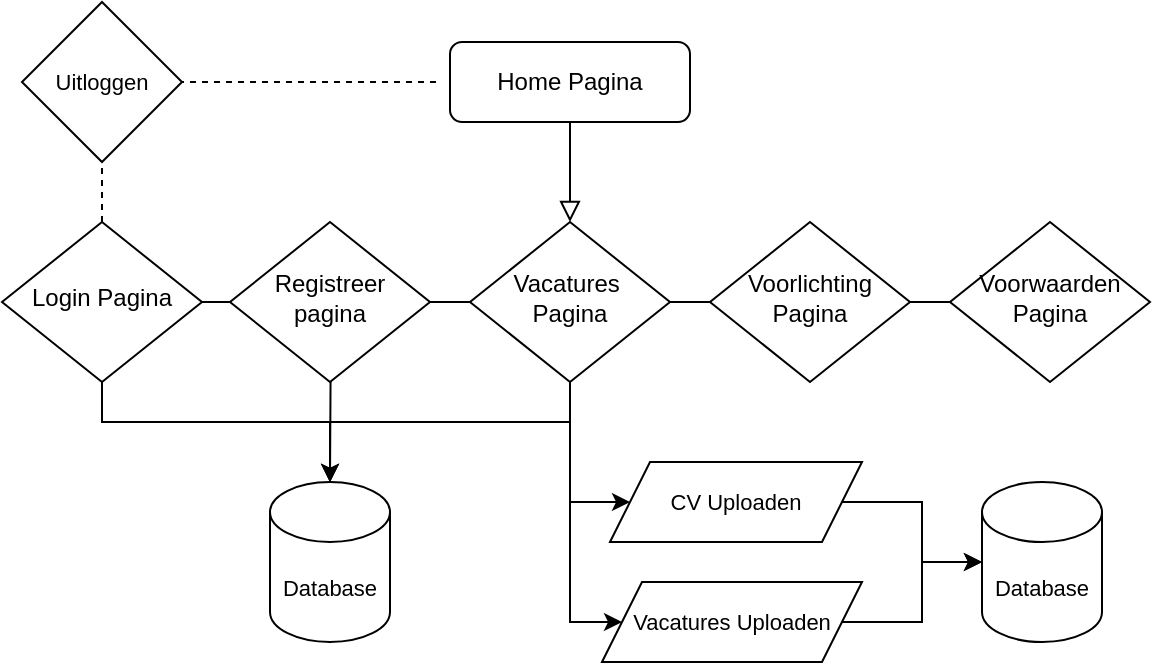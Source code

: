 <mxfile version="20.7.4" type="github">
  <diagram id="C5RBs43oDa-KdzZeNtuy" name="Page-1">
    <mxGraphModel dx="1035" dy="569" grid="1" gridSize="10" guides="1" tooltips="1" connect="1" arrows="1" fold="1" page="1" pageScale="1" pageWidth="827" pageHeight="1169" math="0" shadow="0">
      <root>
        <mxCell id="WIyWlLk6GJQsqaUBKTNV-0" />
        <mxCell id="WIyWlLk6GJQsqaUBKTNV-1" parent="WIyWlLk6GJQsqaUBKTNV-0" />
        <mxCell id="WPHLh1z_jvQM3cj95jZi-15" value="" style="rounded=0;html=1;jettySize=auto;orthogonalLoop=1;fontSize=11;endArrow=block;endFill=0;endSize=8;strokeWidth=1;shadow=0;labelBackgroundColor=none;edgeStyle=orthogonalEdgeStyle;" edge="1" parent="WIyWlLk6GJQsqaUBKTNV-1" source="WPHLh1z_jvQM3cj95jZi-16" target="WPHLh1z_jvQM3cj95jZi-17">
          <mxGeometry relative="1" as="geometry" />
        </mxCell>
        <mxCell id="WPHLh1z_jvQM3cj95jZi-16" value="Home Pagina" style="rounded=1;whiteSpace=wrap;html=1;fontSize=12;glass=0;strokeWidth=1;shadow=0;" vertex="1" parent="WIyWlLk6GJQsqaUBKTNV-1">
          <mxGeometry x="354" y="50" width="120" height="40" as="geometry" />
        </mxCell>
        <mxCell id="WPHLh1z_jvQM3cj95jZi-36" style="edgeStyle=orthogonalEdgeStyle;rounded=0;orthogonalLoop=1;jettySize=auto;html=1;entryX=0.5;entryY=0;entryDx=0;entryDy=0;fontSize=11;" edge="1" parent="WIyWlLk6GJQsqaUBKTNV-1" source="WPHLh1z_jvQM3cj95jZi-17">
          <mxGeometry relative="1" as="geometry">
            <mxPoint x="294.0" y="270" as="targetPoint" />
          </mxGeometry>
        </mxCell>
        <mxCell id="WPHLh1z_jvQM3cj95jZi-38" style="edgeStyle=orthogonalEdgeStyle;rounded=0;orthogonalLoop=1;jettySize=auto;html=1;entryX=0.5;entryY=0;entryDx=0;entryDy=0;fontSize=11;" edge="1" parent="WIyWlLk6GJQsqaUBKTNV-1" source="WPHLh1z_jvQM3cj95jZi-17">
          <mxGeometry relative="1" as="geometry">
            <mxPoint x="294.0" y="270" as="targetPoint" />
            <Array as="points">
              <mxPoint x="414" y="240" />
              <mxPoint x="294" y="240" />
            </Array>
          </mxGeometry>
        </mxCell>
        <mxCell id="WPHLh1z_jvQM3cj95jZi-60" value="" style="edgeStyle=orthogonalEdgeStyle;rounded=0;orthogonalLoop=1;jettySize=auto;html=1;fontSize=11;entryX=0;entryY=0.5;entryDx=0;entryDy=0;" edge="1" parent="WIyWlLk6GJQsqaUBKTNV-1" source="WPHLh1z_jvQM3cj95jZi-17" target="WPHLh1z_jvQM3cj95jZi-47">
          <mxGeometry relative="1" as="geometry">
            <Array as="points">
              <mxPoint x="414" y="340" />
            </Array>
          </mxGeometry>
        </mxCell>
        <mxCell id="WPHLh1z_jvQM3cj95jZi-61" style="edgeStyle=orthogonalEdgeStyle;rounded=0;orthogonalLoop=1;jettySize=auto;html=1;entryX=0;entryY=0.5;entryDx=0;entryDy=0;fontSize=11;" edge="1" parent="WIyWlLk6GJQsqaUBKTNV-1" source="WPHLh1z_jvQM3cj95jZi-17" target="WPHLh1z_jvQM3cj95jZi-48">
          <mxGeometry relative="1" as="geometry">
            <Array as="points">
              <mxPoint x="414" y="280" />
            </Array>
          </mxGeometry>
        </mxCell>
        <mxCell id="WPHLh1z_jvQM3cj95jZi-17" value="Vacatures&amp;nbsp;&lt;br style=&quot;border-color: var(--border-color);&quot;&gt;Pagina" style="rhombus;whiteSpace=wrap;html=1;shadow=0;fontFamily=Helvetica;fontSize=12;align=center;strokeWidth=1;spacing=6;spacingTop=-4;" vertex="1" parent="WIyWlLk6GJQsqaUBKTNV-1">
          <mxGeometry x="364" y="140" width="100" height="80" as="geometry" />
        </mxCell>
        <mxCell id="WPHLh1z_jvQM3cj95jZi-18" value="Voorlichting&lt;br&gt;Pagina" style="rhombus;whiteSpace=wrap;html=1;shadow=0;fontFamily=Helvetica;fontSize=12;align=center;strokeWidth=1;spacing=6;spacingTop=-4;" vertex="1" parent="WIyWlLk6GJQsqaUBKTNV-1">
          <mxGeometry x="484" y="140" width="100" height="80" as="geometry" />
        </mxCell>
        <mxCell id="WPHLh1z_jvQM3cj95jZi-19" value="Registreer pagina" style="rhombus;whiteSpace=wrap;html=1;shadow=0;fontFamily=Helvetica;fontSize=12;align=center;strokeWidth=1;spacing=6;spacingTop=-4;" vertex="1" parent="WIyWlLk6GJQsqaUBKTNV-1">
          <mxGeometry x="244" y="140" width="100" height="80" as="geometry" />
        </mxCell>
        <mxCell id="WPHLh1z_jvQM3cj95jZi-20" value="" style="endArrow=none;html=1;rounded=0;exitX=1;exitY=0.5;exitDx=0;exitDy=0;" edge="1" parent="WIyWlLk6GJQsqaUBKTNV-1" source="WPHLh1z_jvQM3cj95jZi-17">
          <mxGeometry width="50" height="50" relative="1" as="geometry">
            <mxPoint x="584" y="260" as="sourcePoint" />
            <mxPoint x="484" y="180" as="targetPoint" />
          </mxGeometry>
        </mxCell>
        <mxCell id="WPHLh1z_jvQM3cj95jZi-21" value="" style="endArrow=none;html=1;rounded=0;entryX=0;entryY=0.5;entryDx=0;entryDy=0;exitX=1;exitY=0.5;exitDx=0;exitDy=0;" edge="1" parent="WIyWlLk6GJQsqaUBKTNV-1" source="WPHLh1z_jvQM3cj95jZi-19" target="WPHLh1z_jvQM3cj95jZi-17">
          <mxGeometry width="50" height="50" relative="1" as="geometry">
            <mxPoint x="314" y="230" as="sourcePoint" />
            <mxPoint x="364" y="180" as="targetPoint" />
          </mxGeometry>
        </mxCell>
        <mxCell id="WPHLh1z_jvQM3cj95jZi-37" style="edgeStyle=orthogonalEdgeStyle;rounded=0;orthogonalLoop=1;jettySize=auto;html=1;entryX=0.5;entryY=0;entryDx=0;entryDy=0;fontSize=11;" edge="1" parent="WIyWlLk6GJQsqaUBKTNV-1" source="WPHLh1z_jvQM3cj95jZi-22">
          <mxGeometry relative="1" as="geometry">
            <mxPoint x="294.0" y="270" as="targetPoint" />
            <Array as="points">
              <mxPoint x="180" y="240" />
              <mxPoint x="294" y="240" />
            </Array>
          </mxGeometry>
        </mxCell>
        <mxCell id="WPHLh1z_jvQM3cj95jZi-22" value="Login Pagina" style="rhombus;whiteSpace=wrap;html=1;shadow=0;fontFamily=Helvetica;fontSize=12;align=center;strokeWidth=1;spacing=6;spacingTop=-4;" vertex="1" parent="WIyWlLk6GJQsqaUBKTNV-1">
          <mxGeometry x="130" y="140" width="100" height="80" as="geometry" />
        </mxCell>
        <mxCell id="WPHLh1z_jvQM3cj95jZi-23" value="" style="endArrow=none;html=1;rounded=0;entryX=0;entryY=0.5;entryDx=0;entryDy=0;exitX=1;exitY=0.5;exitDx=0;exitDy=0;" edge="1" parent="WIyWlLk6GJQsqaUBKTNV-1" source="WPHLh1z_jvQM3cj95jZi-22" target="WPHLh1z_jvQM3cj95jZi-19">
          <mxGeometry width="50" height="50" relative="1" as="geometry">
            <mxPoint x="677.5" y="230" as="sourcePoint" />
            <mxPoint x="727.5" y="180" as="targetPoint" />
          </mxGeometry>
        </mxCell>
        <mxCell id="WPHLh1z_jvQM3cj95jZi-24" value="Voorwaarden&lt;br&gt;Pagina&lt;br&gt;" style="rhombus;whiteSpace=wrap;html=1;shadow=0;fontFamily=Helvetica;fontSize=12;align=center;strokeWidth=1;spacing=6;spacingTop=-4;" vertex="1" parent="WIyWlLk6GJQsqaUBKTNV-1">
          <mxGeometry x="604" y="140" width="100" height="80" as="geometry" />
        </mxCell>
        <mxCell id="WPHLh1z_jvQM3cj95jZi-25" value="" style="endArrow=none;html=1;rounded=0;exitX=1;exitY=0.5;exitDx=0;exitDy=0;" edge="1" parent="WIyWlLk6GJQsqaUBKTNV-1">
          <mxGeometry width="50" height="50" relative="1" as="geometry">
            <mxPoint x="584" y="180" as="sourcePoint" />
            <mxPoint x="604" y="180" as="targetPoint" />
          </mxGeometry>
        </mxCell>
        <mxCell id="WPHLh1z_jvQM3cj95jZi-40" value="Database" style="shape=cylinder3;whiteSpace=wrap;html=1;boundedLbl=1;backgroundOutline=1;size=15;fontSize=11;" vertex="1" parent="WIyWlLk6GJQsqaUBKTNV-1">
          <mxGeometry x="264" y="270" width="60" height="80" as="geometry" />
        </mxCell>
        <mxCell id="WPHLh1z_jvQM3cj95jZi-41" value="" style="endArrow=none;dashed=1;html=1;rounded=0;fontSize=11;exitX=0.5;exitY=0;exitDx=0;exitDy=0;" edge="1" parent="WIyWlLk6GJQsqaUBKTNV-1" source="WPHLh1z_jvQM3cj95jZi-22">
          <mxGeometry width="50" height="50" relative="1" as="geometry">
            <mxPoint x="304" y="110" as="sourcePoint" />
            <mxPoint x="350" y="70" as="targetPoint" />
            <Array as="points">
              <mxPoint x="180" y="70" />
            </Array>
          </mxGeometry>
        </mxCell>
        <mxCell id="WPHLh1z_jvQM3cj95jZi-43" value="Uitloggen" style="rhombus;whiteSpace=wrap;html=1;fontSize=11;" vertex="1" parent="WIyWlLk6GJQsqaUBKTNV-1">
          <mxGeometry x="140" y="30" width="80" height="80" as="geometry" />
        </mxCell>
        <mxCell id="WPHLh1z_jvQM3cj95jZi-73" style="edgeStyle=orthogonalEdgeStyle;rounded=0;orthogonalLoop=1;jettySize=auto;html=1;entryX=0;entryY=0.5;entryDx=0;entryDy=0;entryPerimeter=0;fontSize=11;" edge="1" parent="WIyWlLk6GJQsqaUBKTNV-1" source="WPHLh1z_jvQM3cj95jZi-47" target="WPHLh1z_jvQM3cj95jZi-70">
          <mxGeometry relative="1" as="geometry" />
        </mxCell>
        <mxCell id="WPHLh1z_jvQM3cj95jZi-47" value="Vacatures Uploaden" style="shape=parallelogram;perimeter=parallelogramPerimeter;whiteSpace=wrap;html=1;fixedSize=1;fontSize=11;" vertex="1" parent="WIyWlLk6GJQsqaUBKTNV-1">
          <mxGeometry x="430" y="320" width="130" height="40" as="geometry" />
        </mxCell>
        <mxCell id="WPHLh1z_jvQM3cj95jZi-72" style="edgeStyle=orthogonalEdgeStyle;rounded=0;orthogonalLoop=1;jettySize=auto;html=1;entryX=0;entryY=0.5;entryDx=0;entryDy=0;entryPerimeter=0;fontSize=11;" edge="1" parent="WIyWlLk6GJQsqaUBKTNV-1" source="WPHLh1z_jvQM3cj95jZi-48" target="WPHLh1z_jvQM3cj95jZi-70">
          <mxGeometry relative="1" as="geometry" />
        </mxCell>
        <mxCell id="WPHLh1z_jvQM3cj95jZi-48" value="CV Uploaden" style="shape=parallelogram;perimeter=parallelogramPerimeter;whiteSpace=wrap;html=1;fixedSize=1;fontSize=11;" vertex="1" parent="WIyWlLk6GJQsqaUBKTNV-1">
          <mxGeometry x="434" y="260" width="126" height="40" as="geometry" />
        </mxCell>
        <mxCell id="WPHLh1z_jvQM3cj95jZi-70" value="Database" style="shape=cylinder3;whiteSpace=wrap;html=1;boundedLbl=1;backgroundOutline=1;size=15;fontSize=11;" vertex="1" parent="WIyWlLk6GJQsqaUBKTNV-1">
          <mxGeometry x="620" y="270" width="60" height="80" as="geometry" />
        </mxCell>
      </root>
    </mxGraphModel>
  </diagram>
</mxfile>
